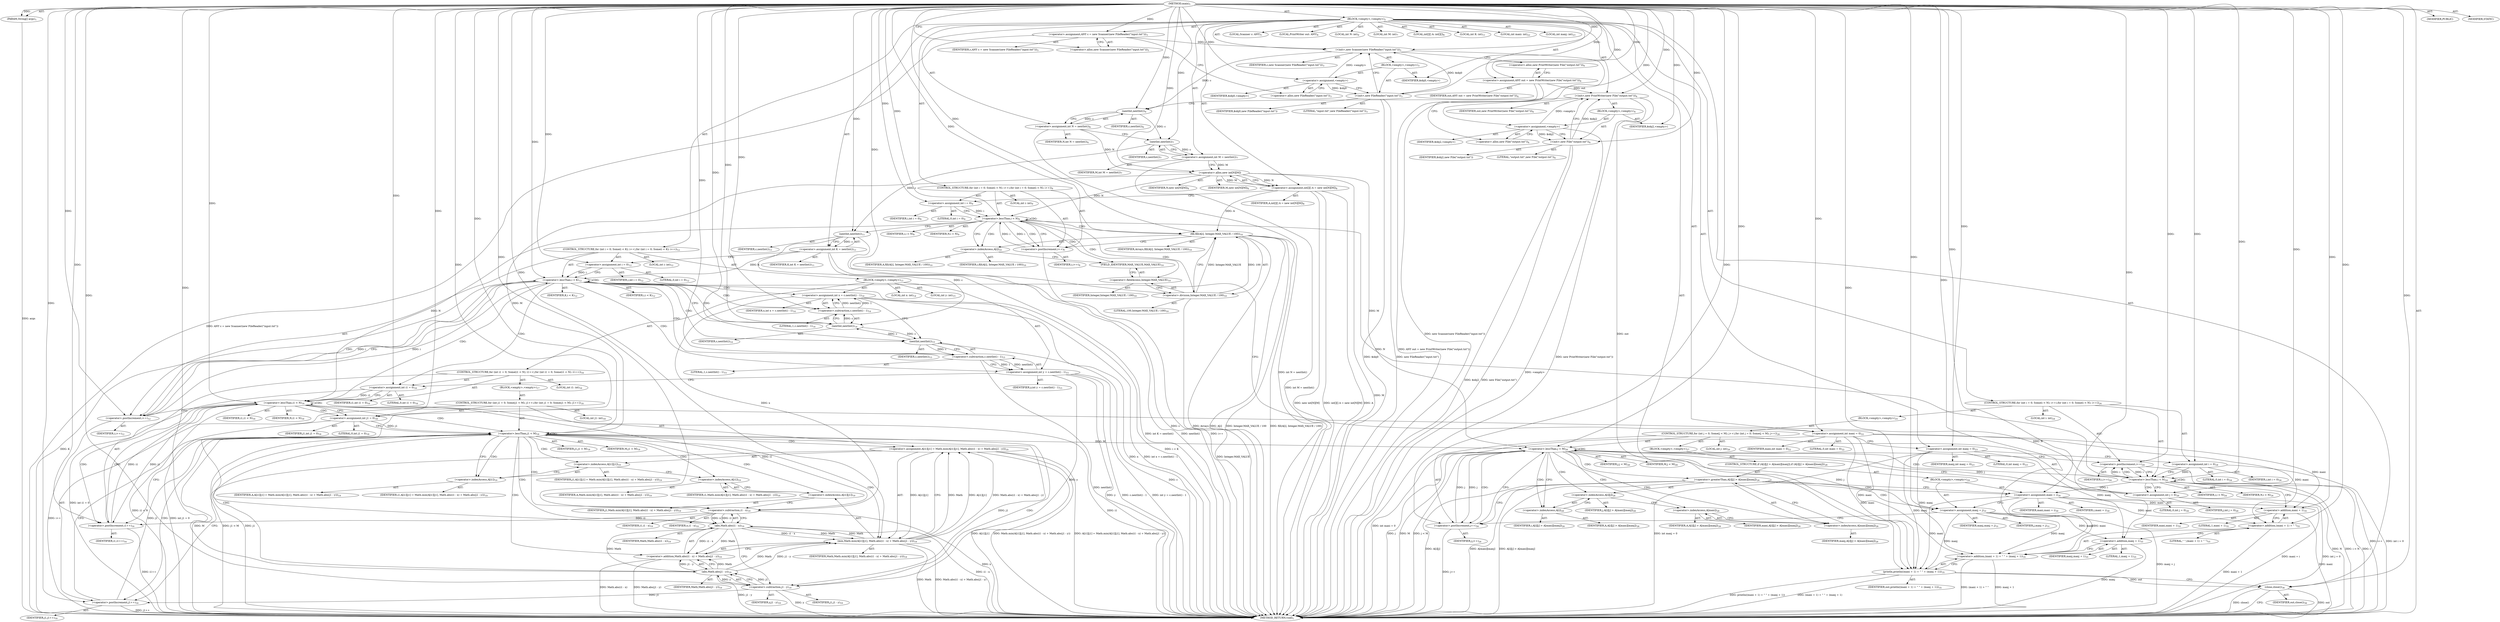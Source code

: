 digraph "main" {  
"21" [label = <(METHOD,main)<SUB>1</SUB>> ]
"22" [label = <(PARAM,String[] args)<SUB>1</SUB>> ]
"23" [label = <(BLOCK,&lt;empty&gt;,&lt;empty&gt;)<SUB>2</SUB>> ]
"4" [label = <(LOCAL,Scanner c: ANY)<SUB>3</SUB>> ]
"24" [label = <(&lt;operator&gt;.assignment,ANY c = new Scanner(new FileReader(&quot;input.txt&quot;)))<SUB>3</SUB>> ]
"25" [label = <(IDENTIFIER,c,ANY c = new Scanner(new FileReader(&quot;input.txt&quot;)))<SUB>3</SUB>> ]
"26" [label = <(&lt;operator&gt;.alloc,new Scanner(new FileReader(&quot;input.txt&quot;)))<SUB>3</SUB>> ]
"27" [label = <(&lt;init&gt;,new Scanner(new FileReader(&quot;input.txt&quot;)))<SUB>3</SUB>> ]
"3" [label = <(IDENTIFIER,c,new Scanner(new FileReader(&quot;input.txt&quot;)))<SUB>3</SUB>> ]
"28" [label = <(BLOCK,&lt;empty&gt;,&lt;empty&gt;)<SUB>3</SUB>> ]
"29" [label = <(&lt;operator&gt;.assignment,&lt;empty&gt;)> ]
"30" [label = <(IDENTIFIER,$obj0,&lt;empty&gt;)> ]
"31" [label = <(&lt;operator&gt;.alloc,new FileReader(&quot;input.txt&quot;))<SUB>3</SUB>> ]
"32" [label = <(&lt;init&gt;,new FileReader(&quot;input.txt&quot;))<SUB>3</SUB>> ]
"33" [label = <(IDENTIFIER,$obj0,new FileReader(&quot;input.txt&quot;))> ]
"34" [label = <(LITERAL,&quot;input.txt&quot;,new FileReader(&quot;input.txt&quot;))<SUB>3</SUB>> ]
"35" [label = <(IDENTIFIER,$obj0,&lt;empty&gt;)> ]
"6" [label = <(LOCAL,PrintWriter out: ANY)<SUB>4</SUB>> ]
"36" [label = <(&lt;operator&gt;.assignment,ANY out = new PrintWriter(new File(&quot;output.txt&quot;)))<SUB>4</SUB>> ]
"37" [label = <(IDENTIFIER,out,ANY out = new PrintWriter(new File(&quot;output.txt&quot;)))<SUB>4</SUB>> ]
"38" [label = <(&lt;operator&gt;.alloc,new PrintWriter(new File(&quot;output.txt&quot;)))<SUB>4</SUB>> ]
"39" [label = <(&lt;init&gt;,new PrintWriter(new File(&quot;output.txt&quot;)))<SUB>4</SUB>> ]
"5" [label = <(IDENTIFIER,out,new PrintWriter(new File(&quot;output.txt&quot;)))<SUB>4</SUB>> ]
"40" [label = <(BLOCK,&lt;empty&gt;,&lt;empty&gt;)<SUB>4</SUB>> ]
"41" [label = <(&lt;operator&gt;.assignment,&lt;empty&gt;)> ]
"42" [label = <(IDENTIFIER,$obj2,&lt;empty&gt;)> ]
"43" [label = <(&lt;operator&gt;.alloc,new File(&quot;output.txt&quot;))<SUB>4</SUB>> ]
"44" [label = <(&lt;init&gt;,new File(&quot;output.txt&quot;))<SUB>4</SUB>> ]
"45" [label = <(IDENTIFIER,$obj2,new File(&quot;output.txt&quot;))> ]
"46" [label = <(LITERAL,&quot;output.txt&quot;,new File(&quot;output.txt&quot;))<SUB>4</SUB>> ]
"47" [label = <(IDENTIFIER,$obj2,&lt;empty&gt;)> ]
"48" [label = <(LOCAL,int N: int)<SUB>6</SUB>> ]
"49" [label = <(&lt;operator&gt;.assignment,int N = nextInt())<SUB>6</SUB>> ]
"50" [label = <(IDENTIFIER,N,int N = nextInt())<SUB>6</SUB>> ]
"51" [label = <(nextInt,nextInt())<SUB>6</SUB>> ]
"52" [label = <(IDENTIFIER,c,nextInt())<SUB>6</SUB>> ]
"53" [label = <(LOCAL,int M: int)<SUB>7</SUB>> ]
"54" [label = <(&lt;operator&gt;.assignment,int M = nextInt())<SUB>7</SUB>> ]
"55" [label = <(IDENTIFIER,M,int M = nextInt())<SUB>7</SUB>> ]
"56" [label = <(nextInt,nextInt())<SUB>7</SUB>> ]
"57" [label = <(IDENTIFIER,c,nextInt())<SUB>7</SUB>> ]
"58" [label = <(LOCAL,int[][] A: int[][])<SUB>8</SUB>> ]
"59" [label = <(&lt;operator&gt;.assignment,int[][] A = new int[N][M])<SUB>8</SUB>> ]
"60" [label = <(IDENTIFIER,A,int[][] A = new int[N][M])<SUB>8</SUB>> ]
"61" [label = <(&lt;operator&gt;.alloc,new int[N][M])> ]
"62" [label = <(IDENTIFIER,N,new int[N][M])<SUB>8</SUB>> ]
"63" [label = <(IDENTIFIER,M,new int[N][M])<SUB>8</SUB>> ]
"64" [label = <(CONTROL_STRUCTURE,for (int i = 0; Some(i &lt; N); i++),for (int i = 0; Some(i &lt; N); i++))<SUB>9</SUB>> ]
"65" [label = <(LOCAL,int i: int)<SUB>9</SUB>> ]
"66" [label = <(&lt;operator&gt;.assignment,int i = 0)<SUB>9</SUB>> ]
"67" [label = <(IDENTIFIER,i,int i = 0)<SUB>9</SUB>> ]
"68" [label = <(LITERAL,0,int i = 0)<SUB>9</SUB>> ]
"69" [label = <(&lt;operator&gt;.lessThan,i &lt; N)<SUB>9</SUB>> ]
"70" [label = <(IDENTIFIER,i,i &lt; N)<SUB>9</SUB>> ]
"71" [label = <(IDENTIFIER,N,i &lt; N)<SUB>9</SUB>> ]
"72" [label = <(&lt;operator&gt;.postIncrement,i++)<SUB>9</SUB>> ]
"73" [label = <(IDENTIFIER,i,i++)<SUB>9</SUB>> ]
"74" [label = <(fill,fill(A[i], Integer.MAX_VALUE / 100))<SUB>10</SUB>> ]
"75" [label = <(IDENTIFIER,Arrays,fill(A[i], Integer.MAX_VALUE / 100))<SUB>10</SUB>> ]
"76" [label = <(&lt;operator&gt;.indexAccess,A[i])<SUB>10</SUB>> ]
"77" [label = <(IDENTIFIER,A,fill(A[i], Integer.MAX_VALUE / 100))<SUB>10</SUB>> ]
"78" [label = <(IDENTIFIER,i,fill(A[i], Integer.MAX_VALUE / 100))<SUB>10</SUB>> ]
"79" [label = <(&lt;operator&gt;.division,Integer.MAX_VALUE / 100)<SUB>10</SUB>> ]
"80" [label = <(&lt;operator&gt;.fieldAccess,Integer.MAX_VALUE)<SUB>10</SUB>> ]
"81" [label = <(IDENTIFIER,Integer,Integer.MAX_VALUE / 100)<SUB>10</SUB>> ]
"82" [label = <(FIELD_IDENTIFIER,MAX_VALUE,MAX_VALUE)<SUB>10</SUB>> ]
"83" [label = <(LITERAL,100,Integer.MAX_VALUE / 100)<SUB>10</SUB>> ]
"84" [label = <(LOCAL,int K: int)<SUB>11</SUB>> ]
"85" [label = <(&lt;operator&gt;.assignment,int K = nextInt())<SUB>11</SUB>> ]
"86" [label = <(IDENTIFIER,K,int K = nextInt())<SUB>11</SUB>> ]
"87" [label = <(nextInt,nextInt())<SUB>11</SUB>> ]
"88" [label = <(IDENTIFIER,c,nextInt())<SUB>11</SUB>> ]
"89" [label = <(CONTROL_STRUCTURE,for (int i = 0; Some(i &lt; K); i++),for (int i = 0; Some(i &lt; K); i++))<SUB>12</SUB>> ]
"90" [label = <(LOCAL,int i: int)<SUB>12</SUB>> ]
"91" [label = <(&lt;operator&gt;.assignment,int i = 0)<SUB>12</SUB>> ]
"92" [label = <(IDENTIFIER,i,int i = 0)<SUB>12</SUB>> ]
"93" [label = <(LITERAL,0,int i = 0)<SUB>12</SUB>> ]
"94" [label = <(&lt;operator&gt;.lessThan,i &lt; K)<SUB>12</SUB>> ]
"95" [label = <(IDENTIFIER,i,i &lt; K)<SUB>12</SUB>> ]
"96" [label = <(IDENTIFIER,K,i &lt; K)<SUB>12</SUB>> ]
"97" [label = <(&lt;operator&gt;.postIncrement,i++)<SUB>12</SUB>> ]
"98" [label = <(IDENTIFIER,i,i++)<SUB>12</SUB>> ]
"99" [label = <(BLOCK,&lt;empty&gt;,&lt;empty&gt;)<SUB>13</SUB>> ]
"100" [label = <(LOCAL,int x: int)<SUB>14</SUB>> ]
"101" [label = <(&lt;operator&gt;.assignment,int x = c.nextInt() - 1)<SUB>14</SUB>> ]
"102" [label = <(IDENTIFIER,x,int x = c.nextInt() - 1)<SUB>14</SUB>> ]
"103" [label = <(&lt;operator&gt;.subtraction,c.nextInt() - 1)<SUB>14</SUB>> ]
"104" [label = <(nextInt,nextInt())<SUB>14</SUB>> ]
"105" [label = <(IDENTIFIER,c,nextInt())<SUB>14</SUB>> ]
"106" [label = <(LITERAL,1,c.nextInt() - 1)<SUB>14</SUB>> ]
"107" [label = <(LOCAL,int y: int)<SUB>15</SUB>> ]
"108" [label = <(&lt;operator&gt;.assignment,int y = c.nextInt() - 1)<SUB>15</SUB>> ]
"109" [label = <(IDENTIFIER,y,int y = c.nextInt() - 1)<SUB>15</SUB>> ]
"110" [label = <(&lt;operator&gt;.subtraction,c.nextInt() - 1)<SUB>15</SUB>> ]
"111" [label = <(nextInt,nextInt())<SUB>15</SUB>> ]
"112" [label = <(IDENTIFIER,c,nextInt())<SUB>15</SUB>> ]
"113" [label = <(LITERAL,1,c.nextInt() - 1)<SUB>15</SUB>> ]
"114" [label = <(CONTROL_STRUCTURE,for (int i1 = 0; Some(i1 &lt; N); i1++),for (int i1 = 0; Some(i1 &lt; N); i1++))<SUB>16</SUB>> ]
"115" [label = <(LOCAL,int i1: int)<SUB>16</SUB>> ]
"116" [label = <(&lt;operator&gt;.assignment,int i1 = 0)<SUB>16</SUB>> ]
"117" [label = <(IDENTIFIER,i1,int i1 = 0)<SUB>16</SUB>> ]
"118" [label = <(LITERAL,0,int i1 = 0)<SUB>16</SUB>> ]
"119" [label = <(&lt;operator&gt;.lessThan,i1 &lt; N)<SUB>16</SUB>> ]
"120" [label = <(IDENTIFIER,i1,i1 &lt; N)<SUB>16</SUB>> ]
"121" [label = <(IDENTIFIER,N,i1 &lt; N)<SUB>16</SUB>> ]
"122" [label = <(&lt;operator&gt;.postIncrement,i1++)<SUB>16</SUB>> ]
"123" [label = <(IDENTIFIER,i1,i1++)<SUB>16</SUB>> ]
"124" [label = <(BLOCK,&lt;empty&gt;,&lt;empty&gt;)<SUB>17</SUB>> ]
"125" [label = <(CONTROL_STRUCTURE,for (int j1 = 0; Some(j1 &lt; M); j1++),for (int j1 = 0; Some(j1 &lt; M); j1++))<SUB>18</SUB>> ]
"126" [label = <(LOCAL,int j1: int)<SUB>18</SUB>> ]
"127" [label = <(&lt;operator&gt;.assignment,int j1 = 0)<SUB>18</SUB>> ]
"128" [label = <(IDENTIFIER,j1,int j1 = 0)<SUB>18</SUB>> ]
"129" [label = <(LITERAL,0,int j1 = 0)<SUB>18</SUB>> ]
"130" [label = <(&lt;operator&gt;.lessThan,j1 &lt; M)<SUB>18</SUB>> ]
"131" [label = <(IDENTIFIER,j1,j1 &lt; M)<SUB>18</SUB>> ]
"132" [label = <(IDENTIFIER,M,j1 &lt; M)<SUB>18</SUB>> ]
"133" [label = <(&lt;operator&gt;.postIncrement,j1++)<SUB>18</SUB>> ]
"134" [label = <(IDENTIFIER,j1,j1++)<SUB>18</SUB>> ]
"135" [label = <(&lt;operator&gt;.assignment,A[i1][j1] = Math.min(A[i1][j1], Math.abs(i1 - x) + Math.abs(j1 - y)))<SUB>19</SUB>> ]
"136" [label = <(&lt;operator&gt;.indexAccess,A[i1][j1])<SUB>19</SUB>> ]
"137" [label = <(&lt;operator&gt;.indexAccess,A[i1])<SUB>19</SUB>> ]
"138" [label = <(IDENTIFIER,A,A[i1][j1] = Math.min(A[i1][j1], Math.abs(i1 - x) + Math.abs(j1 - y)))<SUB>19</SUB>> ]
"139" [label = <(IDENTIFIER,i1,A[i1][j1] = Math.min(A[i1][j1], Math.abs(i1 - x) + Math.abs(j1 - y)))<SUB>19</SUB>> ]
"140" [label = <(IDENTIFIER,j1,A[i1][j1] = Math.min(A[i1][j1], Math.abs(i1 - x) + Math.abs(j1 - y)))<SUB>19</SUB>> ]
"141" [label = <(min,Math.min(A[i1][j1], Math.abs(i1 - x) + Math.abs(j1 - y)))<SUB>19</SUB>> ]
"142" [label = <(IDENTIFIER,Math,Math.min(A[i1][j1], Math.abs(i1 - x) + Math.abs(j1 - y)))<SUB>19</SUB>> ]
"143" [label = <(&lt;operator&gt;.indexAccess,A[i1][j1])<SUB>19</SUB>> ]
"144" [label = <(&lt;operator&gt;.indexAccess,A[i1])<SUB>19</SUB>> ]
"145" [label = <(IDENTIFIER,A,Math.min(A[i1][j1], Math.abs(i1 - x) + Math.abs(j1 - y)))<SUB>19</SUB>> ]
"146" [label = <(IDENTIFIER,i1,Math.min(A[i1][j1], Math.abs(i1 - x) + Math.abs(j1 - y)))<SUB>19</SUB>> ]
"147" [label = <(IDENTIFIER,j1,Math.min(A[i1][j1], Math.abs(i1 - x) + Math.abs(j1 - y)))<SUB>19</SUB>> ]
"148" [label = <(&lt;operator&gt;.addition,Math.abs(i1 - x) + Math.abs(j1 - y))<SUB>19</SUB>> ]
"149" [label = <(abs,Math.abs(i1 - x))<SUB>19</SUB>> ]
"150" [label = <(IDENTIFIER,Math,Math.abs(i1 - x))<SUB>19</SUB>> ]
"151" [label = <(&lt;operator&gt;.subtraction,i1 - x)<SUB>19</SUB>> ]
"152" [label = <(IDENTIFIER,i1,i1 - x)<SUB>19</SUB>> ]
"153" [label = <(IDENTIFIER,x,i1 - x)<SUB>19</SUB>> ]
"154" [label = <(abs,Math.abs(j1 - y))<SUB>19</SUB>> ]
"155" [label = <(IDENTIFIER,Math,Math.abs(j1 - y))<SUB>19</SUB>> ]
"156" [label = <(&lt;operator&gt;.subtraction,j1 - y)<SUB>19</SUB>> ]
"157" [label = <(IDENTIFIER,j1,j1 - y)<SUB>19</SUB>> ]
"158" [label = <(IDENTIFIER,y,j1 - y)<SUB>19</SUB>> ]
"159" [label = <(LOCAL,int maxi: int)<SUB>22</SUB>> ]
"160" [label = <(&lt;operator&gt;.assignment,int maxi = 0)<SUB>22</SUB>> ]
"161" [label = <(IDENTIFIER,maxi,int maxi = 0)<SUB>22</SUB>> ]
"162" [label = <(LITERAL,0,int maxi = 0)<SUB>22</SUB>> ]
"163" [label = <(LOCAL,int maxj: int)<SUB>23</SUB>> ]
"164" [label = <(&lt;operator&gt;.assignment,int maxj = 0)<SUB>23</SUB>> ]
"165" [label = <(IDENTIFIER,maxj,int maxj = 0)<SUB>23</SUB>> ]
"166" [label = <(LITERAL,0,int maxj = 0)<SUB>23</SUB>> ]
"167" [label = <(CONTROL_STRUCTURE,for (int i = 0; Some(i &lt; N); i++),for (int i = 0; Some(i &lt; N); i++))<SUB>24</SUB>> ]
"168" [label = <(LOCAL,int i: int)<SUB>24</SUB>> ]
"169" [label = <(&lt;operator&gt;.assignment,int i = 0)<SUB>24</SUB>> ]
"170" [label = <(IDENTIFIER,i,int i = 0)<SUB>24</SUB>> ]
"171" [label = <(LITERAL,0,int i = 0)<SUB>24</SUB>> ]
"172" [label = <(&lt;operator&gt;.lessThan,i &lt; N)<SUB>24</SUB>> ]
"173" [label = <(IDENTIFIER,i,i &lt; N)<SUB>24</SUB>> ]
"174" [label = <(IDENTIFIER,N,i &lt; N)<SUB>24</SUB>> ]
"175" [label = <(&lt;operator&gt;.postIncrement,i++)<SUB>24</SUB>> ]
"176" [label = <(IDENTIFIER,i,i++)<SUB>24</SUB>> ]
"177" [label = <(BLOCK,&lt;empty&gt;,&lt;empty&gt;)<SUB>25</SUB>> ]
"178" [label = <(CONTROL_STRUCTURE,for (int j = 0; Some(j &lt; M); j++),for (int j = 0; Some(j &lt; M); j++))<SUB>26</SUB>> ]
"179" [label = <(LOCAL,int j: int)<SUB>26</SUB>> ]
"180" [label = <(&lt;operator&gt;.assignment,int j = 0)<SUB>26</SUB>> ]
"181" [label = <(IDENTIFIER,j,int j = 0)<SUB>26</SUB>> ]
"182" [label = <(LITERAL,0,int j = 0)<SUB>26</SUB>> ]
"183" [label = <(&lt;operator&gt;.lessThan,j &lt; M)<SUB>26</SUB>> ]
"184" [label = <(IDENTIFIER,j,j &lt; M)<SUB>26</SUB>> ]
"185" [label = <(IDENTIFIER,M,j &lt; M)<SUB>26</SUB>> ]
"186" [label = <(&lt;operator&gt;.postIncrement,j++)<SUB>26</SUB>> ]
"187" [label = <(IDENTIFIER,j,j++)<SUB>26</SUB>> ]
"188" [label = <(BLOCK,&lt;empty&gt;,&lt;empty&gt;)<SUB>27</SUB>> ]
"189" [label = <(CONTROL_STRUCTURE,if (A[i][j] &gt; A[maxi][maxj]),if (A[i][j] &gt; A[maxi][maxj]))<SUB>28</SUB>> ]
"190" [label = <(&lt;operator&gt;.greaterThan,A[i][j] &gt; A[maxi][maxj])<SUB>28</SUB>> ]
"191" [label = <(&lt;operator&gt;.indexAccess,A[i][j])<SUB>28</SUB>> ]
"192" [label = <(&lt;operator&gt;.indexAccess,A[i])<SUB>28</SUB>> ]
"193" [label = <(IDENTIFIER,A,A[i][j] &gt; A[maxi][maxj])<SUB>28</SUB>> ]
"194" [label = <(IDENTIFIER,i,A[i][j] &gt; A[maxi][maxj])<SUB>28</SUB>> ]
"195" [label = <(IDENTIFIER,j,A[i][j] &gt; A[maxi][maxj])<SUB>28</SUB>> ]
"196" [label = <(&lt;operator&gt;.indexAccess,A[maxi][maxj])<SUB>28</SUB>> ]
"197" [label = <(&lt;operator&gt;.indexAccess,A[maxi])<SUB>28</SUB>> ]
"198" [label = <(IDENTIFIER,A,A[i][j] &gt; A[maxi][maxj])<SUB>28</SUB>> ]
"199" [label = <(IDENTIFIER,maxi,A[i][j] &gt; A[maxi][maxj])<SUB>28</SUB>> ]
"200" [label = <(IDENTIFIER,maxj,A[i][j] &gt; A[maxi][maxj])<SUB>28</SUB>> ]
"201" [label = <(BLOCK,&lt;empty&gt;,&lt;empty&gt;)<SUB>29</SUB>> ]
"202" [label = <(&lt;operator&gt;.assignment,maxi = i)<SUB>30</SUB>> ]
"203" [label = <(IDENTIFIER,maxi,maxi = i)<SUB>30</SUB>> ]
"204" [label = <(IDENTIFIER,i,maxi = i)<SUB>30</SUB>> ]
"205" [label = <(&lt;operator&gt;.assignment,maxj = j)<SUB>31</SUB>> ]
"206" [label = <(IDENTIFIER,maxj,maxj = j)<SUB>31</SUB>> ]
"207" [label = <(IDENTIFIER,j,maxj = j)<SUB>31</SUB>> ]
"208" [label = <(println,println((maxi + 1) + &quot; &quot; + (maxj + 1)))<SUB>35</SUB>> ]
"209" [label = <(IDENTIFIER,out,println((maxi + 1) + &quot; &quot; + (maxj + 1)))<SUB>35</SUB>> ]
"210" [label = <(&lt;operator&gt;.addition,(maxi + 1) + &quot; &quot; + (maxj + 1))<SUB>35</SUB>> ]
"211" [label = <(&lt;operator&gt;.addition,(maxi + 1) + &quot; &quot;)<SUB>35</SUB>> ]
"212" [label = <(&lt;operator&gt;.addition,maxi + 1)<SUB>35</SUB>> ]
"213" [label = <(IDENTIFIER,maxi,maxi + 1)<SUB>35</SUB>> ]
"214" [label = <(LITERAL,1,maxi + 1)<SUB>35</SUB>> ]
"215" [label = <(LITERAL,&quot; &quot;,(maxi + 1) + &quot; &quot;)<SUB>35</SUB>> ]
"216" [label = <(&lt;operator&gt;.addition,maxj + 1)<SUB>35</SUB>> ]
"217" [label = <(IDENTIFIER,maxj,maxj + 1)<SUB>35</SUB>> ]
"218" [label = <(LITERAL,1,maxj + 1)<SUB>35</SUB>> ]
"219" [label = <(close,close())<SUB>36</SUB>> ]
"220" [label = <(IDENTIFIER,out,close())<SUB>36</SUB>> ]
"221" [label = <(MODIFIER,PUBLIC)> ]
"222" [label = <(MODIFIER,STATIC)> ]
"223" [label = <(METHOD_RETURN,void)<SUB>1</SUB>> ]
  "21" -> "22"  [ label = "AST: "] 
  "21" -> "23"  [ label = "AST: "] 
  "21" -> "221"  [ label = "AST: "] 
  "21" -> "222"  [ label = "AST: "] 
  "21" -> "223"  [ label = "AST: "] 
  "23" -> "4"  [ label = "AST: "] 
  "23" -> "24"  [ label = "AST: "] 
  "23" -> "27"  [ label = "AST: "] 
  "23" -> "6"  [ label = "AST: "] 
  "23" -> "36"  [ label = "AST: "] 
  "23" -> "39"  [ label = "AST: "] 
  "23" -> "48"  [ label = "AST: "] 
  "23" -> "49"  [ label = "AST: "] 
  "23" -> "53"  [ label = "AST: "] 
  "23" -> "54"  [ label = "AST: "] 
  "23" -> "58"  [ label = "AST: "] 
  "23" -> "59"  [ label = "AST: "] 
  "23" -> "64"  [ label = "AST: "] 
  "23" -> "84"  [ label = "AST: "] 
  "23" -> "85"  [ label = "AST: "] 
  "23" -> "89"  [ label = "AST: "] 
  "23" -> "159"  [ label = "AST: "] 
  "23" -> "160"  [ label = "AST: "] 
  "23" -> "163"  [ label = "AST: "] 
  "23" -> "164"  [ label = "AST: "] 
  "23" -> "167"  [ label = "AST: "] 
  "23" -> "208"  [ label = "AST: "] 
  "23" -> "219"  [ label = "AST: "] 
  "24" -> "25"  [ label = "AST: "] 
  "24" -> "26"  [ label = "AST: "] 
  "27" -> "3"  [ label = "AST: "] 
  "27" -> "28"  [ label = "AST: "] 
  "28" -> "29"  [ label = "AST: "] 
  "28" -> "32"  [ label = "AST: "] 
  "28" -> "35"  [ label = "AST: "] 
  "29" -> "30"  [ label = "AST: "] 
  "29" -> "31"  [ label = "AST: "] 
  "32" -> "33"  [ label = "AST: "] 
  "32" -> "34"  [ label = "AST: "] 
  "36" -> "37"  [ label = "AST: "] 
  "36" -> "38"  [ label = "AST: "] 
  "39" -> "5"  [ label = "AST: "] 
  "39" -> "40"  [ label = "AST: "] 
  "40" -> "41"  [ label = "AST: "] 
  "40" -> "44"  [ label = "AST: "] 
  "40" -> "47"  [ label = "AST: "] 
  "41" -> "42"  [ label = "AST: "] 
  "41" -> "43"  [ label = "AST: "] 
  "44" -> "45"  [ label = "AST: "] 
  "44" -> "46"  [ label = "AST: "] 
  "49" -> "50"  [ label = "AST: "] 
  "49" -> "51"  [ label = "AST: "] 
  "51" -> "52"  [ label = "AST: "] 
  "54" -> "55"  [ label = "AST: "] 
  "54" -> "56"  [ label = "AST: "] 
  "56" -> "57"  [ label = "AST: "] 
  "59" -> "60"  [ label = "AST: "] 
  "59" -> "61"  [ label = "AST: "] 
  "61" -> "62"  [ label = "AST: "] 
  "61" -> "63"  [ label = "AST: "] 
  "64" -> "65"  [ label = "AST: "] 
  "64" -> "66"  [ label = "AST: "] 
  "64" -> "69"  [ label = "AST: "] 
  "64" -> "72"  [ label = "AST: "] 
  "64" -> "74"  [ label = "AST: "] 
  "66" -> "67"  [ label = "AST: "] 
  "66" -> "68"  [ label = "AST: "] 
  "69" -> "70"  [ label = "AST: "] 
  "69" -> "71"  [ label = "AST: "] 
  "72" -> "73"  [ label = "AST: "] 
  "74" -> "75"  [ label = "AST: "] 
  "74" -> "76"  [ label = "AST: "] 
  "74" -> "79"  [ label = "AST: "] 
  "76" -> "77"  [ label = "AST: "] 
  "76" -> "78"  [ label = "AST: "] 
  "79" -> "80"  [ label = "AST: "] 
  "79" -> "83"  [ label = "AST: "] 
  "80" -> "81"  [ label = "AST: "] 
  "80" -> "82"  [ label = "AST: "] 
  "85" -> "86"  [ label = "AST: "] 
  "85" -> "87"  [ label = "AST: "] 
  "87" -> "88"  [ label = "AST: "] 
  "89" -> "90"  [ label = "AST: "] 
  "89" -> "91"  [ label = "AST: "] 
  "89" -> "94"  [ label = "AST: "] 
  "89" -> "97"  [ label = "AST: "] 
  "89" -> "99"  [ label = "AST: "] 
  "91" -> "92"  [ label = "AST: "] 
  "91" -> "93"  [ label = "AST: "] 
  "94" -> "95"  [ label = "AST: "] 
  "94" -> "96"  [ label = "AST: "] 
  "97" -> "98"  [ label = "AST: "] 
  "99" -> "100"  [ label = "AST: "] 
  "99" -> "101"  [ label = "AST: "] 
  "99" -> "107"  [ label = "AST: "] 
  "99" -> "108"  [ label = "AST: "] 
  "99" -> "114"  [ label = "AST: "] 
  "101" -> "102"  [ label = "AST: "] 
  "101" -> "103"  [ label = "AST: "] 
  "103" -> "104"  [ label = "AST: "] 
  "103" -> "106"  [ label = "AST: "] 
  "104" -> "105"  [ label = "AST: "] 
  "108" -> "109"  [ label = "AST: "] 
  "108" -> "110"  [ label = "AST: "] 
  "110" -> "111"  [ label = "AST: "] 
  "110" -> "113"  [ label = "AST: "] 
  "111" -> "112"  [ label = "AST: "] 
  "114" -> "115"  [ label = "AST: "] 
  "114" -> "116"  [ label = "AST: "] 
  "114" -> "119"  [ label = "AST: "] 
  "114" -> "122"  [ label = "AST: "] 
  "114" -> "124"  [ label = "AST: "] 
  "116" -> "117"  [ label = "AST: "] 
  "116" -> "118"  [ label = "AST: "] 
  "119" -> "120"  [ label = "AST: "] 
  "119" -> "121"  [ label = "AST: "] 
  "122" -> "123"  [ label = "AST: "] 
  "124" -> "125"  [ label = "AST: "] 
  "125" -> "126"  [ label = "AST: "] 
  "125" -> "127"  [ label = "AST: "] 
  "125" -> "130"  [ label = "AST: "] 
  "125" -> "133"  [ label = "AST: "] 
  "125" -> "135"  [ label = "AST: "] 
  "127" -> "128"  [ label = "AST: "] 
  "127" -> "129"  [ label = "AST: "] 
  "130" -> "131"  [ label = "AST: "] 
  "130" -> "132"  [ label = "AST: "] 
  "133" -> "134"  [ label = "AST: "] 
  "135" -> "136"  [ label = "AST: "] 
  "135" -> "141"  [ label = "AST: "] 
  "136" -> "137"  [ label = "AST: "] 
  "136" -> "140"  [ label = "AST: "] 
  "137" -> "138"  [ label = "AST: "] 
  "137" -> "139"  [ label = "AST: "] 
  "141" -> "142"  [ label = "AST: "] 
  "141" -> "143"  [ label = "AST: "] 
  "141" -> "148"  [ label = "AST: "] 
  "143" -> "144"  [ label = "AST: "] 
  "143" -> "147"  [ label = "AST: "] 
  "144" -> "145"  [ label = "AST: "] 
  "144" -> "146"  [ label = "AST: "] 
  "148" -> "149"  [ label = "AST: "] 
  "148" -> "154"  [ label = "AST: "] 
  "149" -> "150"  [ label = "AST: "] 
  "149" -> "151"  [ label = "AST: "] 
  "151" -> "152"  [ label = "AST: "] 
  "151" -> "153"  [ label = "AST: "] 
  "154" -> "155"  [ label = "AST: "] 
  "154" -> "156"  [ label = "AST: "] 
  "156" -> "157"  [ label = "AST: "] 
  "156" -> "158"  [ label = "AST: "] 
  "160" -> "161"  [ label = "AST: "] 
  "160" -> "162"  [ label = "AST: "] 
  "164" -> "165"  [ label = "AST: "] 
  "164" -> "166"  [ label = "AST: "] 
  "167" -> "168"  [ label = "AST: "] 
  "167" -> "169"  [ label = "AST: "] 
  "167" -> "172"  [ label = "AST: "] 
  "167" -> "175"  [ label = "AST: "] 
  "167" -> "177"  [ label = "AST: "] 
  "169" -> "170"  [ label = "AST: "] 
  "169" -> "171"  [ label = "AST: "] 
  "172" -> "173"  [ label = "AST: "] 
  "172" -> "174"  [ label = "AST: "] 
  "175" -> "176"  [ label = "AST: "] 
  "177" -> "178"  [ label = "AST: "] 
  "178" -> "179"  [ label = "AST: "] 
  "178" -> "180"  [ label = "AST: "] 
  "178" -> "183"  [ label = "AST: "] 
  "178" -> "186"  [ label = "AST: "] 
  "178" -> "188"  [ label = "AST: "] 
  "180" -> "181"  [ label = "AST: "] 
  "180" -> "182"  [ label = "AST: "] 
  "183" -> "184"  [ label = "AST: "] 
  "183" -> "185"  [ label = "AST: "] 
  "186" -> "187"  [ label = "AST: "] 
  "188" -> "189"  [ label = "AST: "] 
  "189" -> "190"  [ label = "AST: "] 
  "189" -> "201"  [ label = "AST: "] 
  "190" -> "191"  [ label = "AST: "] 
  "190" -> "196"  [ label = "AST: "] 
  "191" -> "192"  [ label = "AST: "] 
  "191" -> "195"  [ label = "AST: "] 
  "192" -> "193"  [ label = "AST: "] 
  "192" -> "194"  [ label = "AST: "] 
  "196" -> "197"  [ label = "AST: "] 
  "196" -> "200"  [ label = "AST: "] 
  "197" -> "198"  [ label = "AST: "] 
  "197" -> "199"  [ label = "AST: "] 
  "201" -> "202"  [ label = "AST: "] 
  "201" -> "205"  [ label = "AST: "] 
  "202" -> "203"  [ label = "AST: "] 
  "202" -> "204"  [ label = "AST: "] 
  "205" -> "206"  [ label = "AST: "] 
  "205" -> "207"  [ label = "AST: "] 
  "208" -> "209"  [ label = "AST: "] 
  "208" -> "210"  [ label = "AST: "] 
  "210" -> "211"  [ label = "AST: "] 
  "210" -> "216"  [ label = "AST: "] 
  "211" -> "212"  [ label = "AST: "] 
  "211" -> "215"  [ label = "AST: "] 
  "212" -> "213"  [ label = "AST: "] 
  "212" -> "214"  [ label = "AST: "] 
  "216" -> "217"  [ label = "AST: "] 
  "216" -> "218"  [ label = "AST: "] 
  "219" -> "220"  [ label = "AST: "] 
  "24" -> "31"  [ label = "CFG: "] 
  "27" -> "38"  [ label = "CFG: "] 
  "36" -> "43"  [ label = "CFG: "] 
  "39" -> "51"  [ label = "CFG: "] 
  "49" -> "56"  [ label = "CFG: "] 
  "54" -> "61"  [ label = "CFG: "] 
  "59" -> "66"  [ label = "CFG: "] 
  "85" -> "91"  [ label = "CFG: "] 
  "160" -> "164"  [ label = "CFG: "] 
  "164" -> "169"  [ label = "CFG: "] 
  "208" -> "219"  [ label = "CFG: "] 
  "219" -> "223"  [ label = "CFG: "] 
  "26" -> "24"  [ label = "CFG: "] 
  "38" -> "36"  [ label = "CFG: "] 
  "51" -> "49"  [ label = "CFG: "] 
  "56" -> "54"  [ label = "CFG: "] 
  "61" -> "59"  [ label = "CFG: "] 
  "66" -> "69"  [ label = "CFG: "] 
  "69" -> "76"  [ label = "CFG: "] 
  "69" -> "87"  [ label = "CFG: "] 
  "72" -> "69"  [ label = "CFG: "] 
  "74" -> "72"  [ label = "CFG: "] 
  "87" -> "85"  [ label = "CFG: "] 
  "91" -> "94"  [ label = "CFG: "] 
  "94" -> "104"  [ label = "CFG: "] 
  "94" -> "160"  [ label = "CFG: "] 
  "97" -> "94"  [ label = "CFG: "] 
  "169" -> "172"  [ label = "CFG: "] 
  "172" -> "180"  [ label = "CFG: "] 
  "172" -> "212"  [ label = "CFG: "] 
  "175" -> "172"  [ label = "CFG: "] 
  "210" -> "208"  [ label = "CFG: "] 
  "29" -> "32"  [ label = "CFG: "] 
  "32" -> "27"  [ label = "CFG: "] 
  "41" -> "44"  [ label = "CFG: "] 
  "44" -> "39"  [ label = "CFG: "] 
  "76" -> "82"  [ label = "CFG: "] 
  "79" -> "74"  [ label = "CFG: "] 
  "101" -> "111"  [ label = "CFG: "] 
  "108" -> "116"  [ label = "CFG: "] 
  "211" -> "216"  [ label = "CFG: "] 
  "216" -> "210"  [ label = "CFG: "] 
  "31" -> "29"  [ label = "CFG: "] 
  "43" -> "41"  [ label = "CFG: "] 
  "80" -> "79"  [ label = "CFG: "] 
  "103" -> "101"  [ label = "CFG: "] 
  "110" -> "108"  [ label = "CFG: "] 
  "116" -> "119"  [ label = "CFG: "] 
  "119" -> "127"  [ label = "CFG: "] 
  "119" -> "97"  [ label = "CFG: "] 
  "122" -> "119"  [ label = "CFG: "] 
  "180" -> "183"  [ label = "CFG: "] 
  "183" -> "192"  [ label = "CFG: "] 
  "183" -> "175"  [ label = "CFG: "] 
  "186" -> "183"  [ label = "CFG: "] 
  "212" -> "211"  [ label = "CFG: "] 
  "82" -> "80"  [ label = "CFG: "] 
  "104" -> "103"  [ label = "CFG: "] 
  "111" -> "110"  [ label = "CFG: "] 
  "127" -> "130"  [ label = "CFG: "] 
  "130" -> "137"  [ label = "CFG: "] 
  "130" -> "122"  [ label = "CFG: "] 
  "133" -> "130"  [ label = "CFG: "] 
  "135" -> "133"  [ label = "CFG: "] 
  "190" -> "202"  [ label = "CFG: "] 
  "190" -> "186"  [ label = "CFG: "] 
  "136" -> "144"  [ label = "CFG: "] 
  "141" -> "135"  [ label = "CFG: "] 
  "191" -> "197"  [ label = "CFG: "] 
  "196" -> "190"  [ label = "CFG: "] 
  "202" -> "205"  [ label = "CFG: "] 
  "205" -> "186"  [ label = "CFG: "] 
  "137" -> "136"  [ label = "CFG: "] 
  "143" -> "151"  [ label = "CFG: "] 
  "148" -> "141"  [ label = "CFG: "] 
  "192" -> "191"  [ label = "CFG: "] 
  "197" -> "196"  [ label = "CFG: "] 
  "144" -> "143"  [ label = "CFG: "] 
  "149" -> "156"  [ label = "CFG: "] 
  "154" -> "148"  [ label = "CFG: "] 
  "151" -> "149"  [ label = "CFG: "] 
  "156" -> "154"  [ label = "CFG: "] 
  "21" -> "26"  [ label = "CFG: "] 
  "22" -> "223"  [ label = "DDG: args"] 
  "24" -> "223"  [ label = "DDG: ANY c = new Scanner(new FileReader(&quot;input.txt&quot;))"] 
  "32" -> "223"  [ label = "DDG: $obj0"] 
  "32" -> "223"  [ label = "DDG: new FileReader(&quot;input.txt&quot;)"] 
  "27" -> "223"  [ label = "DDG: new Scanner(new FileReader(&quot;input.txt&quot;))"] 
  "36" -> "223"  [ label = "DDG: ANY out = new PrintWriter(new File(&quot;output.txt&quot;))"] 
  "41" -> "223"  [ label = "DDG: &lt;empty&gt;"] 
  "44" -> "223"  [ label = "DDG: $obj2"] 
  "44" -> "223"  [ label = "DDG: new File(&quot;output.txt&quot;)"] 
  "39" -> "223"  [ label = "DDG: new PrintWriter(new File(&quot;output.txt&quot;))"] 
  "49" -> "223"  [ label = "DDG: int N = nextInt()"] 
  "54" -> "223"  [ label = "DDG: int M = nextInt()"] 
  "59" -> "223"  [ label = "DDG: A"] 
  "61" -> "223"  [ label = "DDG: M"] 
  "59" -> "223"  [ label = "DDG: new int[N][M]"] 
  "59" -> "223"  [ label = "DDG: int[][] A = new int[N][M]"] 
  "87" -> "223"  [ label = "DDG: c"] 
  "85" -> "223"  [ label = "DDG: nextInt()"] 
  "85" -> "223"  [ label = "DDG: int K = nextInt()"] 
  "94" -> "223"  [ label = "DDG: K"] 
  "94" -> "223"  [ label = "DDG: i &lt; K"] 
  "160" -> "223"  [ label = "DDG: int maxi = 0"] 
  "164" -> "223"  [ label = "DDG: int maxj = 0"] 
  "169" -> "223"  [ label = "DDG: int i = 0"] 
  "172" -> "223"  [ label = "DDG: i"] 
  "172" -> "223"  [ label = "DDG: N"] 
  "172" -> "223"  [ label = "DDG: i &lt; N"] 
  "212" -> "223"  [ label = "DDG: maxi"] 
  "211" -> "223"  [ label = "DDG: maxi + 1"] 
  "210" -> "223"  [ label = "DDG: (maxi + 1) + &quot; &quot;"] 
  "216" -> "223"  [ label = "DDG: maxj"] 
  "210" -> "223"  [ label = "DDG: maxj + 1"] 
  "208" -> "223"  [ label = "DDG: (maxi + 1) + &quot; &quot; + (maxj + 1)"] 
  "208" -> "223"  [ label = "DDG: println((maxi + 1) + &quot; &quot; + (maxj + 1))"] 
  "219" -> "223"  [ label = "DDG: out"] 
  "219" -> "223"  [ label = "DDG: close()"] 
  "180" -> "223"  [ label = "DDG: int j = 0"] 
  "183" -> "223"  [ label = "DDG: j"] 
  "183" -> "223"  [ label = "DDG: M"] 
  "183" -> "223"  [ label = "DDG: j &lt; M"] 
  "175" -> "223"  [ label = "DDG: i++"] 
  "190" -> "223"  [ label = "DDG: A[i][j]"] 
  "190" -> "223"  [ label = "DDG: A[maxi][maxj]"] 
  "190" -> "223"  [ label = "DDG: A[i][j] &gt; A[maxi][maxj]"] 
  "202" -> "223"  [ label = "DDG: maxi = i"] 
  "205" -> "223"  [ label = "DDG: maxj = j"] 
  "186" -> "223"  [ label = "DDG: j++"] 
  "101" -> "223"  [ label = "DDG: x"] 
  "101" -> "223"  [ label = "DDG: int x = c.nextInt() - 1"] 
  "108" -> "223"  [ label = "DDG: y"] 
  "111" -> "223"  [ label = "DDG: c"] 
  "110" -> "223"  [ label = "DDG: nextInt()"] 
  "108" -> "223"  [ label = "DDG: c.nextInt() - 1"] 
  "108" -> "223"  [ label = "DDG: int y = c.nextInt() - 1"] 
  "116" -> "223"  [ label = "DDG: int i1 = 0"] 
  "119" -> "223"  [ label = "DDG: i1"] 
  "119" -> "223"  [ label = "DDG: i1 &lt; N"] 
  "97" -> "223"  [ label = "DDG: i++"] 
  "127" -> "223"  [ label = "DDG: int j1 = 0"] 
  "130" -> "223"  [ label = "DDG: j1"] 
  "130" -> "223"  [ label = "DDG: M"] 
  "130" -> "223"  [ label = "DDG: j1 &lt; M"] 
  "122" -> "223"  [ label = "DDG: i1++"] 
  "135" -> "223"  [ label = "DDG: A[i1][j1]"] 
  "141" -> "223"  [ label = "DDG: Math"] 
  "151" -> "223"  [ label = "DDG: x"] 
  "149" -> "223"  [ label = "DDG: i1 - x"] 
  "148" -> "223"  [ label = "DDG: Math.abs(i1 - x)"] 
  "156" -> "223"  [ label = "DDG: y"] 
  "154" -> "223"  [ label = "DDG: j1 - y"] 
  "148" -> "223"  [ label = "DDG: Math.abs(j1 - y)"] 
  "141" -> "223"  [ label = "DDG: Math.abs(i1 - x) + Math.abs(j1 - y)"] 
  "135" -> "223"  [ label = "DDG: Math.min(A[i1][j1], Math.abs(i1 - x) + Math.abs(j1 - y))"] 
  "135" -> "223"  [ label = "DDG: A[i1][j1] = Math.min(A[i1][j1], Math.abs(i1 - x) + Math.abs(j1 - y))"] 
  "133" -> "223"  [ label = "DDG: j1++"] 
  "74" -> "223"  [ label = "DDG: A[i]"] 
  "79" -> "223"  [ label = "DDG: Integer.MAX_VALUE"] 
  "74" -> "223"  [ label = "DDG: Integer.MAX_VALUE / 100"] 
  "74" -> "223"  [ label = "DDG: fill(A[i], Integer.MAX_VALUE / 100)"] 
  "72" -> "223"  [ label = "DDG: i++"] 
  "74" -> "223"  [ label = "DDG: Arrays"] 
  "21" -> "22"  [ label = "DDG: "] 
  "21" -> "24"  [ label = "DDG: "] 
  "21" -> "36"  [ label = "DDG: "] 
  "51" -> "49"  [ label = "DDG: c"] 
  "56" -> "54"  [ label = "DDG: c"] 
  "61" -> "59"  [ label = "DDG: N"] 
  "61" -> "59"  [ label = "DDG: M"] 
  "87" -> "85"  [ label = "DDG: c"] 
  "21" -> "160"  [ label = "DDG: "] 
  "21" -> "164"  [ label = "DDG: "] 
  "24" -> "27"  [ label = "DDG: c"] 
  "21" -> "27"  [ label = "DDG: "] 
  "29" -> "27"  [ label = "DDG: &lt;empty&gt;"] 
  "32" -> "27"  [ label = "DDG: $obj0"] 
  "36" -> "39"  [ label = "DDG: out"] 
  "21" -> "39"  [ label = "DDG: "] 
  "41" -> "39"  [ label = "DDG: &lt;empty&gt;"] 
  "44" -> "39"  [ label = "DDG: $obj2"] 
  "21" -> "66"  [ label = "DDG: "] 
  "21" -> "91"  [ label = "DDG: "] 
  "21" -> "169"  [ label = "DDG: "] 
  "39" -> "208"  [ label = "DDG: out"] 
  "21" -> "208"  [ label = "DDG: "] 
  "160" -> "208"  [ label = "DDG: maxi"] 
  "202" -> "208"  [ label = "DDG: maxi"] 
  "164" -> "208"  [ label = "DDG: maxj"] 
  "205" -> "208"  [ label = "DDG: maxj"] 
  "208" -> "219"  [ label = "DDG: out"] 
  "21" -> "219"  [ label = "DDG: "] 
  "21" -> "29"  [ label = "DDG: "] 
  "21" -> "35"  [ label = "DDG: "] 
  "21" -> "41"  [ label = "DDG: "] 
  "21" -> "47"  [ label = "DDG: "] 
  "27" -> "51"  [ label = "DDG: c"] 
  "21" -> "51"  [ label = "DDG: "] 
  "51" -> "56"  [ label = "DDG: c"] 
  "21" -> "56"  [ label = "DDG: "] 
  "49" -> "61"  [ label = "DDG: N"] 
  "21" -> "61"  [ label = "DDG: "] 
  "54" -> "61"  [ label = "DDG: M"] 
  "66" -> "69"  [ label = "DDG: i"] 
  "72" -> "69"  [ label = "DDG: i"] 
  "21" -> "69"  [ label = "DDG: "] 
  "61" -> "69"  [ label = "DDG: N"] 
  "69" -> "72"  [ label = "DDG: i"] 
  "21" -> "72"  [ label = "DDG: "] 
  "21" -> "74"  [ label = "DDG: "] 
  "59" -> "74"  [ label = "DDG: A"] 
  "79" -> "74"  [ label = "DDG: Integer.MAX_VALUE"] 
  "79" -> "74"  [ label = "DDG: 100"] 
  "56" -> "87"  [ label = "DDG: c"] 
  "21" -> "87"  [ label = "DDG: "] 
  "91" -> "94"  [ label = "DDG: i"] 
  "97" -> "94"  [ label = "DDG: i"] 
  "21" -> "94"  [ label = "DDG: "] 
  "85" -> "94"  [ label = "DDG: K"] 
  "94" -> "97"  [ label = "DDG: i"] 
  "21" -> "97"  [ label = "DDG: "] 
  "103" -> "101"  [ label = "DDG: nextInt()"] 
  "103" -> "101"  [ label = "DDG: 1"] 
  "110" -> "108"  [ label = "DDG: nextInt()"] 
  "110" -> "108"  [ label = "DDG: 1"] 
  "169" -> "172"  [ label = "DDG: i"] 
  "175" -> "172"  [ label = "DDG: i"] 
  "21" -> "172"  [ label = "DDG: "] 
  "69" -> "172"  [ label = "DDG: N"] 
  "119" -> "172"  [ label = "DDG: N"] 
  "172" -> "175"  [ label = "DDG: i"] 
  "21" -> "175"  [ label = "DDG: "] 
  "160" -> "210"  [ label = "DDG: maxi"] 
  "202" -> "210"  [ label = "DDG: maxi"] 
  "21" -> "210"  [ label = "DDG: "] 
  "164" -> "210"  [ label = "DDG: maxj"] 
  "205" -> "210"  [ label = "DDG: maxj"] 
  "29" -> "32"  [ label = "DDG: $obj0"] 
  "21" -> "32"  [ label = "DDG: "] 
  "41" -> "44"  [ label = "DDG: $obj2"] 
  "21" -> "44"  [ label = "DDG: "] 
  "21" -> "79"  [ label = "DDG: "] 
  "21" -> "116"  [ label = "DDG: "] 
  "21" -> "180"  [ label = "DDG: "] 
  "160" -> "211"  [ label = "DDG: maxi"] 
  "202" -> "211"  [ label = "DDG: maxi"] 
  "21" -> "211"  [ label = "DDG: "] 
  "164" -> "216"  [ label = "DDG: maxj"] 
  "205" -> "216"  [ label = "DDG: maxj"] 
  "21" -> "216"  [ label = "DDG: "] 
  "104" -> "103"  [ label = "DDG: c"] 
  "21" -> "103"  [ label = "DDG: "] 
  "111" -> "110"  [ label = "DDG: c"] 
  "21" -> "110"  [ label = "DDG: "] 
  "116" -> "119"  [ label = "DDG: i1"] 
  "122" -> "119"  [ label = "DDG: i1"] 
  "21" -> "119"  [ label = "DDG: "] 
  "69" -> "119"  [ label = "DDG: N"] 
  "119" -> "122"  [ label = "DDG: i1"] 
  "151" -> "122"  [ label = "DDG: i1"] 
  "21" -> "122"  [ label = "DDG: "] 
  "180" -> "183"  [ label = "DDG: j"] 
  "186" -> "183"  [ label = "DDG: j"] 
  "21" -> "183"  [ label = "DDG: "] 
  "61" -> "183"  [ label = "DDG: M"] 
  "130" -> "183"  [ label = "DDG: M"] 
  "183" -> "186"  [ label = "DDG: j"] 
  "21" -> "186"  [ label = "DDG: "] 
  "160" -> "212"  [ label = "DDG: maxi"] 
  "202" -> "212"  [ label = "DDG: maxi"] 
  "21" -> "212"  [ label = "DDG: "] 
  "87" -> "104"  [ label = "DDG: c"] 
  "111" -> "104"  [ label = "DDG: c"] 
  "21" -> "104"  [ label = "DDG: "] 
  "104" -> "111"  [ label = "DDG: c"] 
  "21" -> "111"  [ label = "DDG: "] 
  "21" -> "127"  [ label = "DDG: "] 
  "141" -> "135"  [ label = "DDG: Math"] 
  "141" -> "135"  [ label = "DDG: A[i1][j1]"] 
  "141" -> "135"  [ label = "DDG: Math.abs(i1 - x) + Math.abs(j1 - y)"] 
  "127" -> "130"  [ label = "DDG: j1"] 
  "133" -> "130"  [ label = "DDG: j1"] 
  "21" -> "130"  [ label = "DDG: "] 
  "61" -> "130"  [ label = "DDG: M"] 
  "156" -> "133"  [ label = "DDG: j1"] 
  "21" -> "133"  [ label = "DDG: "] 
  "172" -> "202"  [ label = "DDG: i"] 
  "21" -> "202"  [ label = "DDG: "] 
  "183" -> "205"  [ label = "DDG: j"] 
  "21" -> "205"  [ label = "DDG: "] 
  "154" -> "141"  [ label = "DDG: Math"] 
  "21" -> "141"  [ label = "DDG: "] 
  "135" -> "141"  [ label = "DDG: A[i1][j1]"] 
  "149" -> "141"  [ label = "DDG: Math"] 
  "149" -> "141"  [ label = "DDG: i1 - x"] 
  "154" -> "141"  [ label = "DDG: j1 - y"] 
  "149" -> "148"  [ label = "DDG: Math"] 
  "149" -> "148"  [ label = "DDG: i1 - x"] 
  "154" -> "148"  [ label = "DDG: Math"] 
  "154" -> "148"  [ label = "DDG: j1 - y"] 
  "141" -> "149"  [ label = "DDG: Math"] 
  "21" -> "149"  [ label = "DDG: "] 
  "151" -> "149"  [ label = "DDG: i1"] 
  "151" -> "149"  [ label = "DDG: x"] 
  "149" -> "154"  [ label = "DDG: Math"] 
  "21" -> "154"  [ label = "DDG: "] 
  "156" -> "154"  [ label = "DDG: j1"] 
  "156" -> "154"  [ label = "DDG: y"] 
  "119" -> "151"  [ label = "DDG: i1"] 
  "21" -> "151"  [ label = "DDG: "] 
  "101" -> "151"  [ label = "DDG: x"] 
  "130" -> "156"  [ label = "DDG: j1"] 
  "21" -> "156"  [ label = "DDG: "] 
  "108" -> "156"  [ label = "DDG: y"] 
  "69" -> "69"  [ label = "CDG: "] 
  "69" -> "74"  [ label = "CDG: "] 
  "69" -> "76"  [ label = "CDG: "] 
  "69" -> "79"  [ label = "CDG: "] 
  "69" -> "80"  [ label = "CDG: "] 
  "69" -> "72"  [ label = "CDG: "] 
  "69" -> "82"  [ label = "CDG: "] 
  "94" -> "94"  [ label = "CDG: "] 
  "94" -> "103"  [ label = "CDG: "] 
  "94" -> "104"  [ label = "CDG: "] 
  "94" -> "119"  [ label = "CDG: "] 
  "94" -> "97"  [ label = "CDG: "] 
  "94" -> "101"  [ label = "CDG: "] 
  "94" -> "108"  [ label = "CDG: "] 
  "94" -> "111"  [ label = "CDG: "] 
  "94" -> "116"  [ label = "CDG: "] 
  "94" -> "110"  [ label = "CDG: "] 
  "172" -> "180"  [ label = "CDG: "] 
  "172" -> "183"  [ label = "CDG: "] 
  "172" -> "175"  [ label = "CDG: "] 
  "172" -> "172"  [ label = "CDG: "] 
  "119" -> "119"  [ label = "CDG: "] 
  "119" -> "130"  [ label = "CDG: "] 
  "119" -> "127"  [ label = "CDG: "] 
  "119" -> "122"  [ label = "CDG: "] 
  "183" -> "192"  [ label = "CDG: "] 
  "183" -> "196"  [ label = "CDG: "] 
  "183" -> "197"  [ label = "CDG: "] 
  "183" -> "191"  [ label = "CDG: "] 
  "183" -> "190"  [ label = "CDG: "] 
  "183" -> "186"  [ label = "CDG: "] 
  "183" -> "183"  [ label = "CDG: "] 
  "130" -> "136"  [ label = "CDG: "] 
  "130" -> "154"  [ label = "CDG: "] 
  "130" -> "149"  [ label = "CDG: "] 
  "130" -> "151"  [ label = "CDG: "] 
  "130" -> "144"  [ label = "CDG: "] 
  "130" -> "148"  [ label = "CDG: "] 
  "130" -> "137"  [ label = "CDG: "] 
  "130" -> "130"  [ label = "CDG: "] 
  "130" -> "141"  [ label = "CDG: "] 
  "130" -> "143"  [ label = "CDG: "] 
  "130" -> "135"  [ label = "CDG: "] 
  "130" -> "156"  [ label = "CDG: "] 
  "130" -> "133"  [ label = "CDG: "] 
  "190" -> "202"  [ label = "CDG: "] 
  "190" -> "205"  [ label = "CDG: "] 
}
